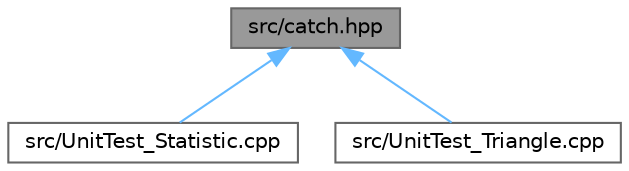 digraph "src/catch.hpp"
{
 // LATEX_PDF_SIZE
  bgcolor="transparent";
  edge [fontname=Helvetica,fontsize=10,labelfontname=Helvetica,labelfontsize=10];
  node [fontname=Helvetica,fontsize=10,shape=box,height=0.2,width=0.4];
  Node1 [label="src/catch.hpp",height=0.2,width=0.4,color="gray40", fillcolor="grey60", style="filled", fontcolor="black",tooltip=" "];
  Node1 -> Node2 [dir="back",color="steelblue1",style="solid"];
  Node2 [label="src/UnitTest_Statistic.cpp",height=0.2,width=0.4,color="grey40", fillcolor="white", style="filled",URL="$_unit_test___statistic_8cpp.html",tooltip=" "];
  Node1 -> Node3 [dir="back",color="steelblue1",style="solid"];
  Node3 [label="src/UnitTest_Triangle.cpp",height=0.2,width=0.4,color="grey40", fillcolor="white", style="filled",URL="$_unit_test___triangle_8cpp.html",tooltip=" "];
}
